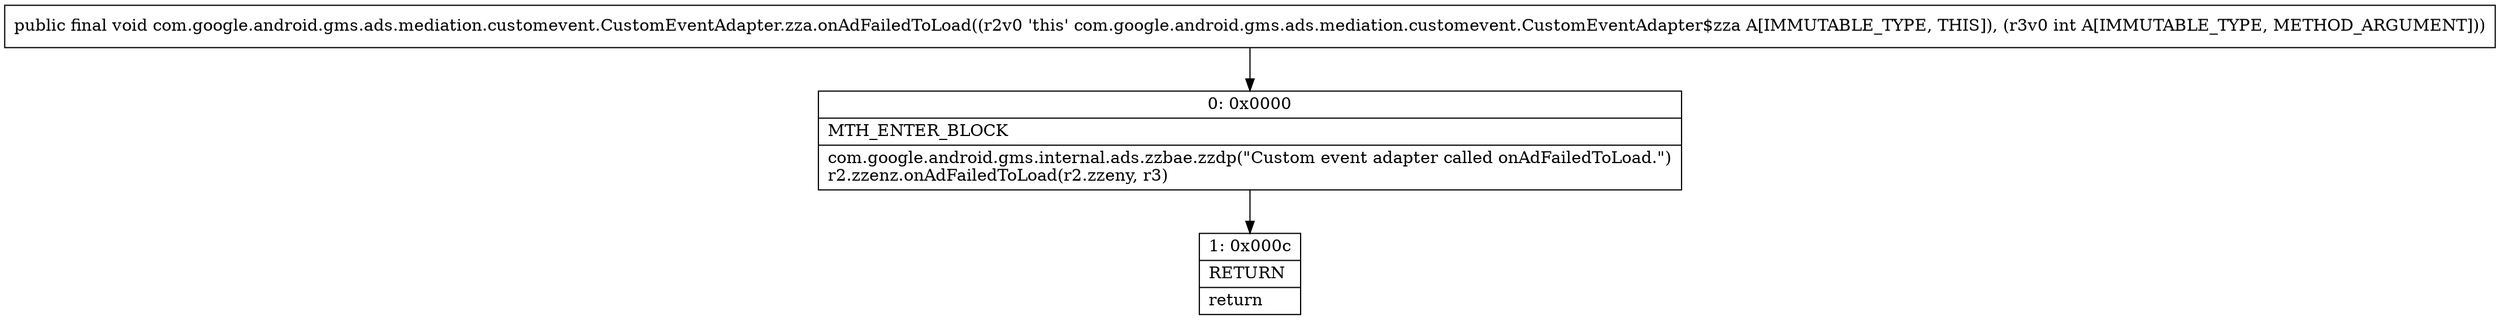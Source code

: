 digraph "CFG forcom.google.android.gms.ads.mediation.customevent.CustomEventAdapter.zza.onAdFailedToLoad(I)V" {
Node_0 [shape=record,label="{0\:\ 0x0000|MTH_ENTER_BLOCK\l|com.google.android.gms.internal.ads.zzbae.zzdp(\"Custom event adapter called onAdFailedToLoad.\")\lr2.zzenz.onAdFailedToLoad(r2.zzeny, r3)\l}"];
Node_1 [shape=record,label="{1\:\ 0x000c|RETURN\l|return\l}"];
MethodNode[shape=record,label="{public final void com.google.android.gms.ads.mediation.customevent.CustomEventAdapter.zza.onAdFailedToLoad((r2v0 'this' com.google.android.gms.ads.mediation.customevent.CustomEventAdapter$zza A[IMMUTABLE_TYPE, THIS]), (r3v0 int A[IMMUTABLE_TYPE, METHOD_ARGUMENT])) }"];
MethodNode -> Node_0;
Node_0 -> Node_1;
}

